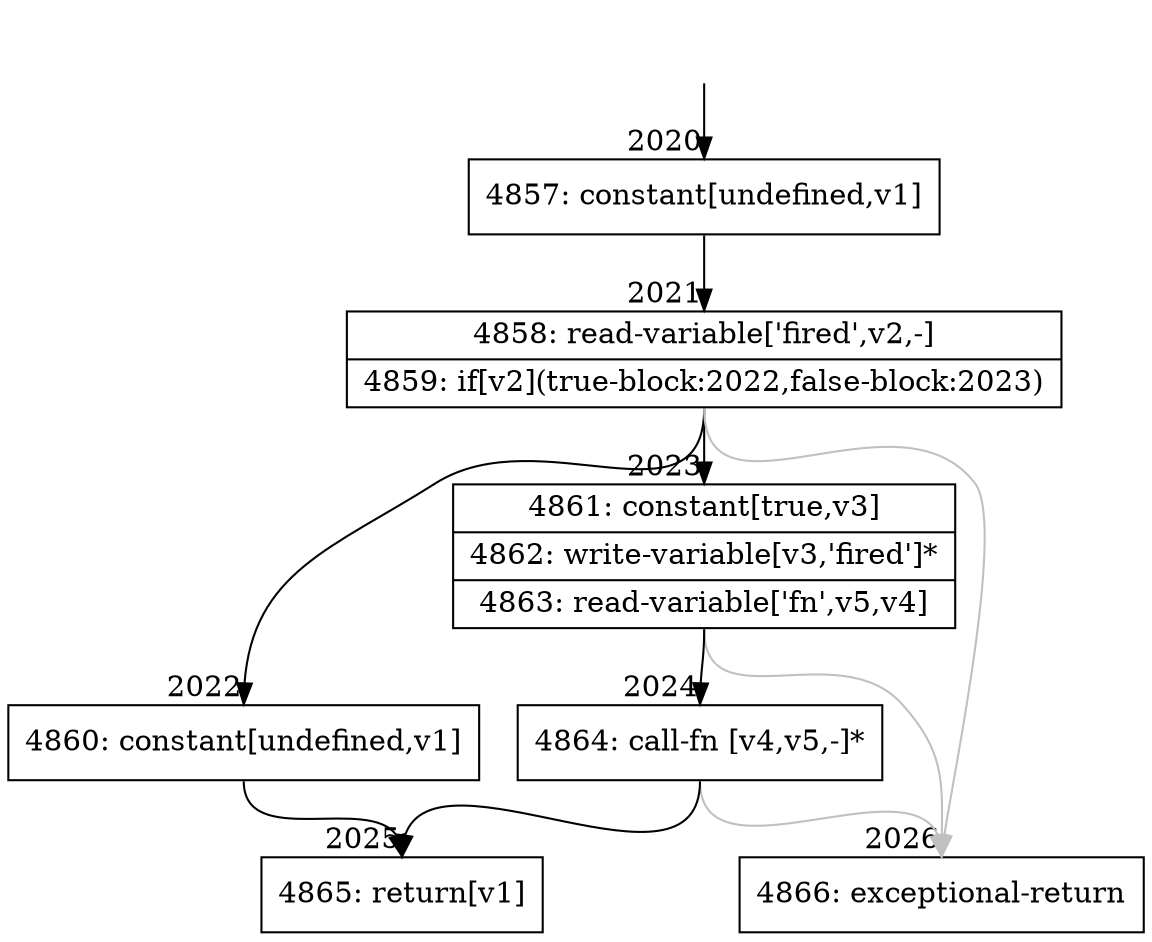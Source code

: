 digraph {
rankdir="TD"
BB_entry151[shape=none,label=""];
BB_entry151 -> BB2020 [tailport=s, headport=n, headlabel="    2020"]
BB2020 [shape=record label="{4857: constant[undefined,v1]}" ] 
BB2020 -> BB2021 [tailport=s, headport=n, headlabel="      2021"]
BB2021 [shape=record label="{4858: read-variable['fired',v2,-]|4859: if[v2](true-block:2022,false-block:2023)}" ] 
BB2021 -> BB2022 [tailport=s, headport=n, headlabel="      2022"]
BB2021 -> BB2023 [tailport=s, headport=n, headlabel="      2023"]
BB2021 -> BB2026 [tailport=s, headport=n, color=gray, headlabel="      2026"]
BB2022 [shape=record label="{4860: constant[undefined,v1]}" ] 
BB2022 -> BB2025 [tailport=s, headport=n, headlabel="      2025"]
BB2023 [shape=record label="{4861: constant[true,v3]|4862: write-variable[v3,'fired']*|4863: read-variable['fn',v5,v4]}" ] 
BB2023 -> BB2024 [tailport=s, headport=n, headlabel="      2024"]
BB2023 -> BB2026 [tailport=s, headport=n, color=gray]
BB2024 [shape=record label="{4864: call-fn [v4,v5,-]*}" ] 
BB2024 -> BB2025 [tailport=s, headport=n]
BB2024 -> BB2026 [tailport=s, headport=n, color=gray]
BB2025 [shape=record label="{4865: return[v1]}" ] 
BB2026 [shape=record label="{4866: exceptional-return}" ] 
//#$~ 2998
}
